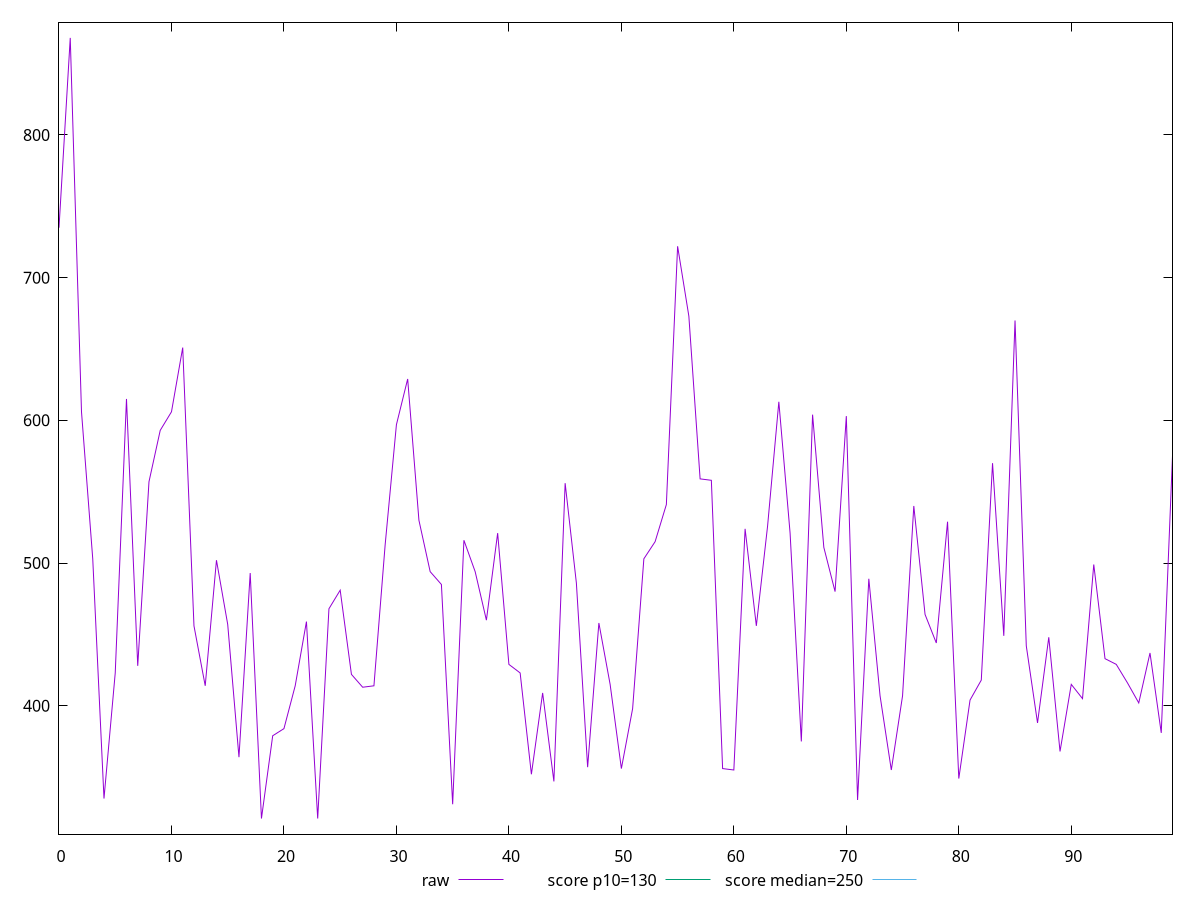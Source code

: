 reset

$raw <<EOF
0 735
1 868.0000000000036
2 606.0000000000018
3 503
4 335
5 423
6 614.9999999999991
7 428
8 557
9 592.9999999999991
10 606
11 651
12 456
13 414
14 502
15 457
16 364
17 493
18 321
19 379
20 384
21 414
22 459
23 321
24 468.0000000000009
25 481
26 422
27 412.9999999999991
28 414
29 513
30 597
31 629
32 530.0000000000009
33 494
34 485
35 331.0000000000009
36 515.9999999999991
37 494
38 460.0000000000009
39 521.0000000000009
40 428.9999999999991
41 423
42 352
43 408.9999999999991
44 346.9999999999991
45 556
46 485.9999999999991
47 357
48 458
49 415
50 355.9999999999991
51 398
52 502.9999999999991
53 515
54 541
55 721.9999999999991
56 672.9999999999982
57 559.0000000000009
58 558
59 356
60 355
61 524.0000000000009
62 456
63 526
64 613
65 521
66 375
67 604.0000000000009
68 511
69 480
70 603
71 334
72 489
73 407
74 355
75 407
76 540
77 464.0000000000009
78 444
79 529
80 349
81 404
82 417.9999999999991
83 570.0000000000009
84 449
85 670
86 442
87 388
88 448
89 368.0000000000009
90 415
91 405.0000000000009
92 499
93 432.9999999999991
94 429
95 416
96 402
97 437
98 381
99 574.9999999999982
EOF

set key outside below
set xrange [0:99]
set yrange [310.05999999999995:878.9400000000037]
set trange [310.05999999999995:878.9400000000037]
set terminal svg size 640, 500 enhanced background rgb 'white'
set output "report_00017_2021-02-10T15-08-03.406Z/max-potential-fid/samples/pages/raw/values.svg"

plot $raw title "raw" with line, \
     130 title "score p10=130", \
     250 title "score median=250"

reset

